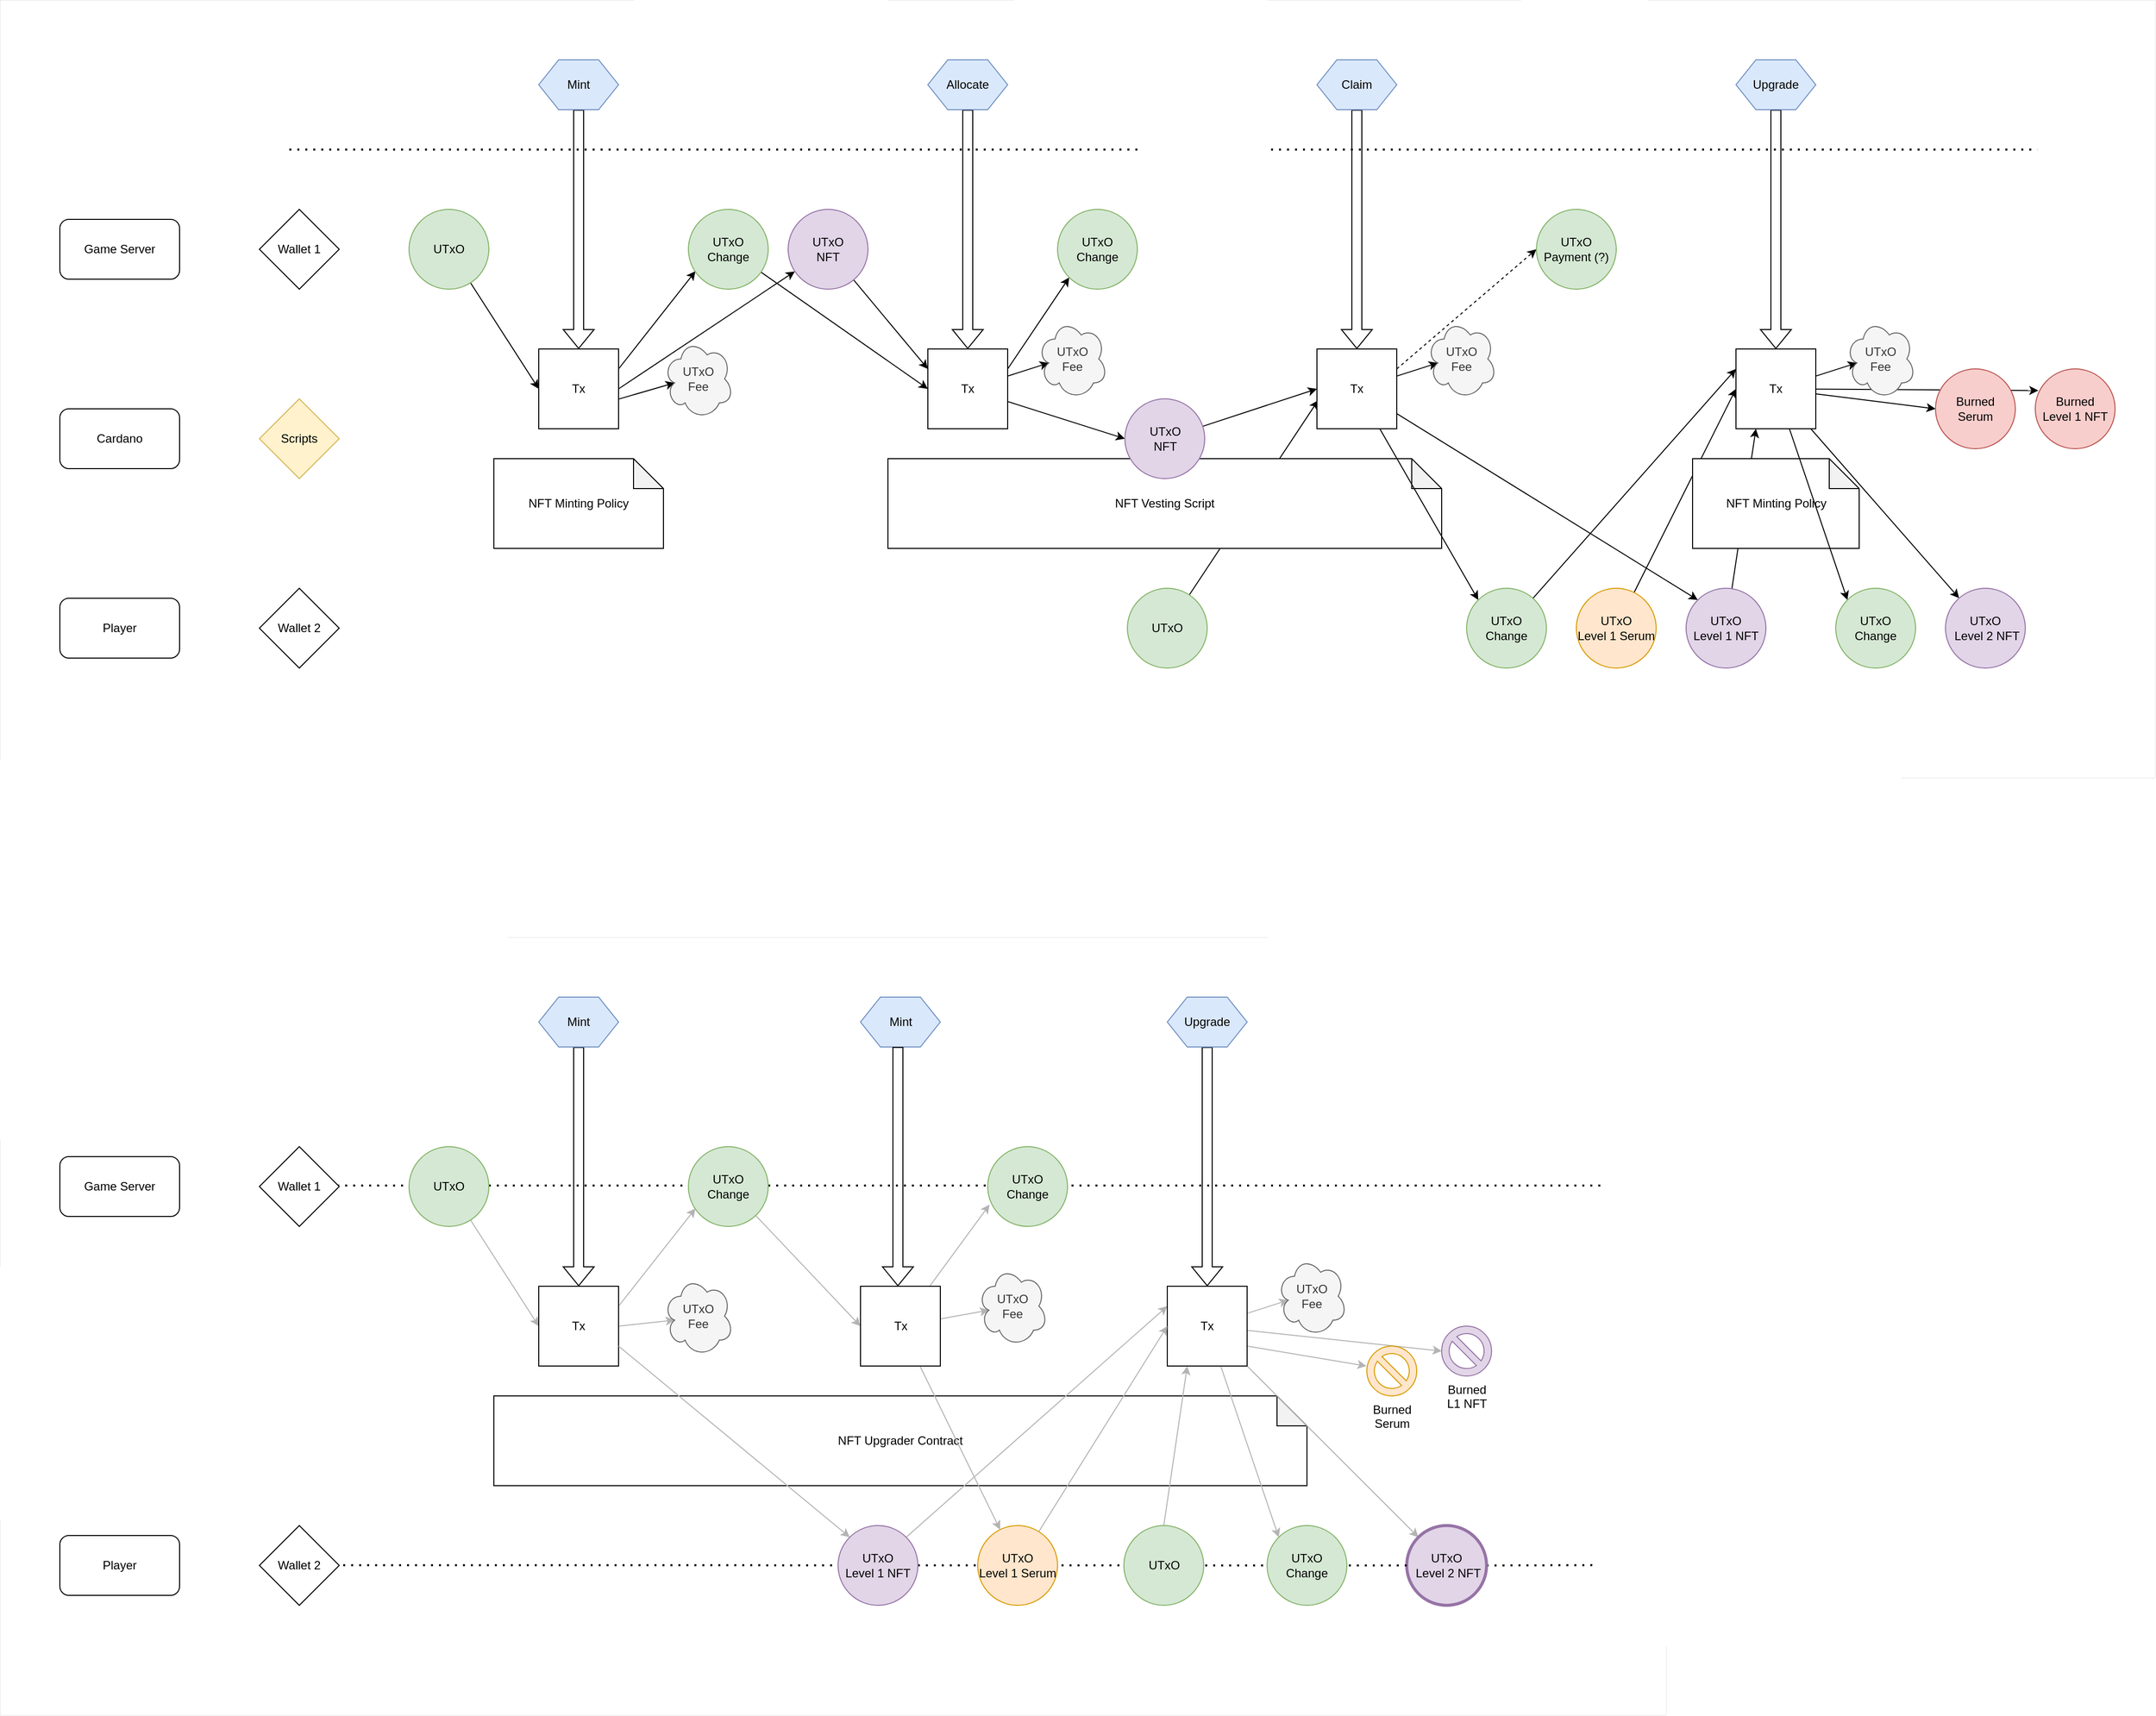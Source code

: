<mxfile version="20.5.1" type="github">
  <diagram id="_18Xu5Pd03aXYA_1ivHa" name="EUTxOs">
    <mxGraphModel dx="2900" dy="2333" grid="1" gridSize="10" guides="1" tooltips="1" connect="1" arrows="1" fold="1" page="1" pageScale="1" pageWidth="850" pageHeight="1100" math="0" shadow="0">
      <root>
        <mxCell id="0" />
        <mxCell id="1" parent="0" />
        <mxCell id="S2Ig9NhmFYQubRv06aPo-1" value="" style="rounded=0;whiteSpace=wrap;html=1;strokeWidth=0;" parent="1" vertex="1">
          <mxGeometry x="-290" y="100" width="1670" height="780" as="geometry" />
        </mxCell>
        <mxCell id="0Ks9MUrX_cMCkC2i7d9p-13" value="" style="endArrow=none;dashed=1;html=1;dashPattern=1 3;strokeWidth=2;rounded=0;startArrow=none;" edge="1" parent="1" source="S2Ig9NhmFYQubRv06aPo-54">
          <mxGeometry width="50" height="50" relative="1" as="geometry">
            <mxPoint x="-10" y="729.67" as="sourcePoint" />
            <mxPoint x="1310" y="729.67" as="targetPoint" />
          </mxGeometry>
        </mxCell>
        <mxCell id="S2Ig9NhmFYQubRv06aPo-16" value="" style="endArrow=none;dashed=1;html=1;dashPattern=1 3;strokeWidth=2;rounded=0;" parent="1" edge="1">
          <mxGeometry width="50" height="50" relative="1" as="geometry">
            <mxPoint y="349" as="sourcePoint" />
            <mxPoint x="1320" y="349" as="targetPoint" />
          </mxGeometry>
        </mxCell>
        <mxCell id="jla-XHHIiDj-JaYwLYAd-69" value="" style="rounded=0;whiteSpace=wrap;html=1;strokeWidth=0;" parent="1" vertex="1">
          <mxGeometry x="-290" y="-840" width="2160" height="780" as="geometry" />
        </mxCell>
        <mxCell id="jla-XHHIiDj-JaYwLYAd-25" style="edgeStyle=none;rounded=0;orthogonalLoop=1;jettySize=auto;html=1;entryX=0.015;entryY=0.644;entryDx=0;entryDy=0;entryPerimeter=0;" parent="1" source="jla-XHHIiDj-JaYwLYAd-24" target="jla-XHHIiDj-JaYwLYAd-20" edge="1">
          <mxGeometry relative="1" as="geometry" />
        </mxCell>
        <mxCell id="jla-XHHIiDj-JaYwLYAd-51" style="edgeStyle=none;rounded=0;orthogonalLoop=1;jettySize=auto;html=1;entryX=0;entryY=0.5;entryDx=0;entryDy=0;" parent="1" source="jla-XHHIiDj-JaYwLYAd-50" target="jla-XHHIiDj-JaYwLYAd-46" edge="1">
          <mxGeometry relative="1" as="geometry" />
        </mxCell>
        <mxCell id="jla-XHHIiDj-JaYwLYAd-47" style="edgeStyle=none;rounded=0;orthogonalLoop=1;jettySize=auto;html=1;entryX=0.25;entryY=1;entryDx=0;entryDy=0;" parent="1" source="jla-XHHIiDj-JaYwLYAd-26" target="jla-XHHIiDj-JaYwLYAd-46" edge="1">
          <mxGeometry relative="1" as="geometry" />
        </mxCell>
        <mxCell id="jla-XHHIiDj-JaYwLYAd-48" value="NFT Minting Policy" style="shape=note;whiteSpace=wrap;html=1;backgroundOutline=1;darkOpacity=0.05;" parent="1" vertex="1">
          <mxGeometry x="1406.5" y="-380" width="167" height="90" as="geometry" />
        </mxCell>
        <mxCell id="jla-XHHIiDj-JaYwLYAd-5" style="rounded=0;orthogonalLoop=1;jettySize=auto;html=1;entryX=0;entryY=0.5;entryDx=0;entryDy=0;" parent="1" source="jla-XHHIiDj-JaYwLYAd-1" target="jla-XHHIiDj-JaYwLYAd-2" edge="1">
          <mxGeometry relative="1" as="geometry" />
        </mxCell>
        <mxCell id="jla-XHHIiDj-JaYwLYAd-1" value="UTxO" style="ellipse;whiteSpace=wrap;html=1;aspect=fixed;fillColor=#d5e8d4;strokeColor=#82b366;" parent="1" vertex="1">
          <mxGeometry x="120" y="-630" width="80" height="80" as="geometry" />
        </mxCell>
        <mxCell id="jla-XHHIiDj-JaYwLYAd-11" style="edgeStyle=none;rounded=0;orthogonalLoop=1;jettySize=auto;html=1;exitX=1;exitY=0.5;exitDx=0;exitDy=0;" parent="1" source="jla-XHHIiDj-JaYwLYAd-2" target="jla-XHHIiDj-JaYwLYAd-10" edge="1">
          <mxGeometry relative="1" as="geometry" />
        </mxCell>
        <mxCell id="jla-XHHIiDj-JaYwLYAd-13" style="edgeStyle=none;rounded=0;orthogonalLoop=1;jettySize=auto;html=1;exitX=1;exitY=0.25;exitDx=0;exitDy=0;entryX=0.088;entryY=0.775;entryDx=0;entryDy=0;entryPerimeter=0;" parent="1" source="jla-XHHIiDj-JaYwLYAd-2" target="jla-XHHIiDj-JaYwLYAd-12" edge="1">
          <mxGeometry relative="1" as="geometry" />
        </mxCell>
        <mxCell id="jla-XHHIiDj-JaYwLYAd-3" value="Wallet 2" style="rhombus;whiteSpace=wrap;html=1;" parent="1" vertex="1">
          <mxGeometry x="-30" y="-250" width="80" height="80" as="geometry" />
        </mxCell>
        <mxCell id="jla-XHHIiDj-JaYwLYAd-4" value="Wallet 1" style="rhombus;whiteSpace=wrap;html=1;" parent="1" vertex="1">
          <mxGeometry x="-30" y="-630" width="80" height="80" as="geometry" />
        </mxCell>
        <mxCell id="jla-XHHIiDj-JaYwLYAd-16" style="edgeStyle=none;rounded=0;orthogonalLoop=1;jettySize=auto;html=1;entryX=0.5;entryY=0;entryDx=0;entryDy=0;shape=flexArrow;" parent="1" source="jla-XHHIiDj-JaYwLYAd-9" target="jla-XHHIiDj-JaYwLYAd-2" edge="1">
          <mxGeometry relative="1" as="geometry" />
        </mxCell>
        <mxCell id="jla-XHHIiDj-JaYwLYAd-9" value="Mint" style="shape=hexagon;perimeter=hexagonPerimeter2;whiteSpace=wrap;html=1;fixedSize=1;fillColor=#dae8fc;strokeColor=#6c8ebf;" parent="1" vertex="1">
          <mxGeometry x="250" y="-780" width="80" height="50" as="geometry" />
        </mxCell>
        <mxCell id="jla-XHHIiDj-JaYwLYAd-33" style="edgeStyle=none;rounded=0;orthogonalLoop=1;jettySize=auto;html=1;entryX=0;entryY=0.25;entryDx=0;entryDy=0;" parent="1" source="jla-XHHIiDj-JaYwLYAd-10" target="jla-XHHIiDj-JaYwLYAd-32" edge="1">
          <mxGeometry relative="1" as="geometry" />
        </mxCell>
        <mxCell id="jla-XHHIiDj-JaYwLYAd-10" value="UTxO&lt;br&gt;NFT" style="ellipse;whiteSpace=wrap;html=1;aspect=fixed;fillColor=#e1d5e7;strokeColor=#9673a6;" parent="1" vertex="1">
          <mxGeometry x="500" y="-630" width="80" height="80" as="geometry" />
        </mxCell>
        <mxCell id="jla-XHHIiDj-JaYwLYAd-37" style="edgeStyle=none;rounded=0;orthogonalLoop=1;jettySize=auto;html=1;entryX=0;entryY=0.5;entryDx=0;entryDy=0;" parent="1" source="jla-XHHIiDj-JaYwLYAd-12" target="jla-XHHIiDj-JaYwLYAd-32" edge="1">
          <mxGeometry relative="1" as="geometry" />
        </mxCell>
        <mxCell id="jla-XHHIiDj-JaYwLYAd-12" value="UTxO&lt;br&gt;Change" style="ellipse;whiteSpace=wrap;html=1;aspect=fixed;fillColor=#d5e8d4;strokeColor=#82b366;" parent="1" vertex="1">
          <mxGeometry x="400" y="-630" width="80" height="80" as="geometry" />
        </mxCell>
        <mxCell id="jla-XHHIiDj-JaYwLYAd-14" value="NFT Minting Policy" style="shape=note;whiteSpace=wrap;html=1;backgroundOutline=1;darkOpacity=0.05;" parent="1" vertex="1">
          <mxGeometry x="205" y="-380" width="170" height="90" as="geometry" />
        </mxCell>
        <mxCell id="jla-XHHIiDj-JaYwLYAd-15" value="" style="endArrow=none;dashed=1;html=1;dashPattern=1 3;strokeWidth=2;rounded=0;" parent="1" edge="1">
          <mxGeometry width="50" height="50" relative="1" as="geometry">
            <mxPoint y="-690" as="sourcePoint" />
            <mxPoint x="1752.105" y="-690" as="targetPoint" />
          </mxGeometry>
        </mxCell>
        <mxCell id="jla-XHHIiDj-JaYwLYAd-65" style="edgeStyle=none;rounded=0;orthogonalLoop=1;jettySize=auto;html=1;entryX=0.16;entryY=0.55;entryDx=0;entryDy=0;entryPerimeter=0;exitX=0.989;exitY=0.632;exitDx=0;exitDy=0;exitPerimeter=0;" parent="1" source="jla-XHHIiDj-JaYwLYAd-2" target="jla-XHHIiDj-JaYwLYAd-64" edge="1">
          <mxGeometry relative="1" as="geometry" />
        </mxCell>
        <mxCell id="jla-XHHIiDj-JaYwLYAd-2" value="Tx" style="whiteSpace=wrap;html=1;aspect=fixed;" parent="1" vertex="1">
          <mxGeometry x="250" y="-490" width="80" height="80" as="geometry" />
        </mxCell>
        <mxCell id="jla-XHHIiDj-JaYwLYAd-21" style="edgeStyle=none;shape=flexArrow;rounded=0;orthogonalLoop=1;jettySize=auto;html=1;entryX=0.5;entryY=0;entryDx=0;entryDy=0;" parent="1" source="jla-XHHIiDj-JaYwLYAd-18" target="jla-XHHIiDj-JaYwLYAd-20" edge="1">
          <mxGeometry relative="1" as="geometry" />
        </mxCell>
        <mxCell id="jla-XHHIiDj-JaYwLYAd-18" value="Claim" style="shape=hexagon;perimeter=hexagonPerimeter2;whiteSpace=wrap;html=1;fixedSize=1;fillColor=#dae8fc;strokeColor=#6c8ebf;" parent="1" vertex="1">
          <mxGeometry x="1030" y="-780" width="80" height="50" as="geometry" />
        </mxCell>
        <mxCell id="jla-XHHIiDj-JaYwLYAd-19" value="Scripts" style="rhombus;whiteSpace=wrap;html=1;fillColor=#fff2cc;strokeColor=#d6b656;" parent="1" vertex="1">
          <mxGeometry x="-30" y="-440" width="80" height="80" as="geometry" />
        </mxCell>
        <mxCell id="jla-XHHIiDj-JaYwLYAd-23" value="NFT Vesting Script" style="shape=note;whiteSpace=wrap;html=1;backgroundOutline=1;darkOpacity=0.05;" parent="1" vertex="1">
          <mxGeometry x="600" y="-380" width="555" height="90" as="geometry" />
        </mxCell>
        <mxCell id="jla-XHHIiDj-JaYwLYAd-27" style="edgeStyle=none;rounded=0;orthogonalLoop=1;jettySize=auto;html=1;entryX=0;entryY=0;entryDx=0;entryDy=0;" parent="1" source="jla-XHHIiDj-JaYwLYAd-20" target="jla-XHHIiDj-JaYwLYAd-26" edge="1">
          <mxGeometry relative="1" as="geometry" />
        </mxCell>
        <mxCell id="jla-XHHIiDj-JaYwLYAd-29" style="edgeStyle=none;rounded=0;orthogonalLoop=1;jettySize=auto;html=1;exitX=1;exitY=0.25;exitDx=0;exitDy=0;entryX=0;entryY=0.5;entryDx=0;entryDy=0;dashed=1;" parent="1" source="jla-XHHIiDj-JaYwLYAd-20" target="jla-XHHIiDj-JaYwLYAd-28" edge="1">
          <mxGeometry relative="1" as="geometry" />
        </mxCell>
        <mxCell id="jla-XHHIiDj-JaYwLYAd-43" style="edgeStyle=none;rounded=0;orthogonalLoop=1;jettySize=auto;html=1;entryX=0;entryY=0;entryDx=0;entryDy=0;" parent="1" source="jla-XHHIiDj-JaYwLYAd-20" target="jla-XHHIiDj-JaYwLYAd-42" edge="1">
          <mxGeometry relative="1" as="geometry" />
        </mxCell>
        <mxCell id="jla-XHHIiDj-JaYwLYAd-61" style="edgeStyle=none;rounded=0;orthogonalLoop=1;jettySize=auto;html=1;entryX=0.16;entryY=0.55;entryDx=0;entryDy=0;entryPerimeter=0;" parent="1" source="jla-XHHIiDj-JaYwLYAd-20" target="jla-XHHIiDj-JaYwLYAd-60" edge="1">
          <mxGeometry relative="1" as="geometry" />
        </mxCell>
        <mxCell id="jla-XHHIiDj-JaYwLYAd-20" value="Tx" style="whiteSpace=wrap;html=1;aspect=fixed;" parent="1" vertex="1">
          <mxGeometry x="1030" y="-490" width="80" height="80" as="geometry" />
        </mxCell>
        <mxCell id="jla-XHHIiDj-JaYwLYAd-24" value="UTxO" style="ellipse;whiteSpace=wrap;html=1;aspect=fixed;fillColor=#d5e8d4;strokeColor=#82b366;" parent="1" vertex="1">
          <mxGeometry x="840" y="-250" width="80" height="80" as="geometry" />
        </mxCell>
        <mxCell id="jla-XHHIiDj-JaYwLYAd-26" value="UTxO&lt;br&gt;Level 1 NFT" style="ellipse;whiteSpace=wrap;html=1;aspect=fixed;fillColor=#e1d5e7;strokeColor=#9673a6;" parent="1" vertex="1">
          <mxGeometry x="1400" y="-250" width="80" height="80" as="geometry" />
        </mxCell>
        <mxCell id="jla-XHHIiDj-JaYwLYAd-28" value="UTxO&lt;br&gt;Payment (?)" style="ellipse;whiteSpace=wrap;html=1;aspect=fixed;fillColor=#d5e8d4;strokeColor=#82b366;" parent="1" vertex="1">
          <mxGeometry x="1250" y="-630" width="80" height="80" as="geometry" />
        </mxCell>
        <mxCell id="jla-XHHIiDj-JaYwLYAd-34" style="edgeStyle=none;rounded=0;orthogonalLoop=1;jettySize=auto;html=1;entryX=0.5;entryY=0;entryDx=0;entryDy=0;shape=flexArrow;" parent="1" source="jla-XHHIiDj-JaYwLYAd-30" target="jla-XHHIiDj-JaYwLYAd-32" edge="1">
          <mxGeometry relative="1" as="geometry" />
        </mxCell>
        <mxCell id="jla-XHHIiDj-JaYwLYAd-30" value="Allocate" style="shape=hexagon;perimeter=hexagonPerimeter2;whiteSpace=wrap;html=1;fixedSize=1;fillColor=#dae8fc;strokeColor=#6c8ebf;" parent="1" vertex="1">
          <mxGeometry x="640" y="-780" width="80" height="50" as="geometry" />
        </mxCell>
        <mxCell id="jla-XHHIiDj-JaYwLYAd-36" style="edgeStyle=none;rounded=0;orthogonalLoop=1;jettySize=auto;html=1;exitX=1;exitY=0.25;exitDx=0;exitDy=0;entryX=0;entryY=1;entryDx=0;entryDy=0;" parent="1" source="jla-XHHIiDj-JaYwLYAd-32" target="jla-XHHIiDj-JaYwLYAd-35" edge="1">
          <mxGeometry relative="1" as="geometry" />
        </mxCell>
        <mxCell id="jla-XHHIiDj-JaYwLYAd-40" style="edgeStyle=none;rounded=0;orthogonalLoop=1;jettySize=auto;html=1;entryX=0;entryY=0.5;entryDx=0;entryDy=0;" parent="1" source="jla-XHHIiDj-JaYwLYAd-32" target="jla-XHHIiDj-JaYwLYAd-38" edge="1">
          <mxGeometry relative="1" as="geometry" />
        </mxCell>
        <mxCell id="jla-XHHIiDj-JaYwLYAd-63" style="edgeStyle=none;rounded=0;orthogonalLoop=1;jettySize=auto;html=1;entryX=0.16;entryY=0.55;entryDx=0;entryDy=0;entryPerimeter=0;" parent="1" source="jla-XHHIiDj-JaYwLYAd-32" target="jla-XHHIiDj-JaYwLYAd-62" edge="1">
          <mxGeometry relative="1" as="geometry" />
        </mxCell>
        <mxCell id="jla-XHHIiDj-JaYwLYAd-32" value="Tx" style="whiteSpace=wrap;html=1;aspect=fixed;" parent="1" vertex="1">
          <mxGeometry x="640" y="-490" width="80" height="80" as="geometry" />
        </mxCell>
        <mxCell id="jla-XHHIiDj-JaYwLYAd-35" value="UTxO&lt;br&gt;Change" style="ellipse;whiteSpace=wrap;html=1;aspect=fixed;fillColor=#d5e8d4;strokeColor=#82b366;" parent="1" vertex="1">
          <mxGeometry x="770" y="-630" width="80" height="80" as="geometry" />
        </mxCell>
        <mxCell id="jla-XHHIiDj-JaYwLYAd-41" style="edgeStyle=none;rounded=0;orthogonalLoop=1;jettySize=auto;html=1;entryX=0;entryY=0.5;entryDx=0;entryDy=0;" parent="1" source="jla-XHHIiDj-JaYwLYAd-38" target="jla-XHHIiDj-JaYwLYAd-20" edge="1">
          <mxGeometry relative="1" as="geometry" />
        </mxCell>
        <mxCell id="jla-XHHIiDj-JaYwLYAd-38" value="UTxO&lt;br&gt;NFT" style="ellipse;whiteSpace=wrap;html=1;aspect=fixed;fillColor=#e1d5e7;strokeColor=#9673a6;" parent="1" vertex="1">
          <mxGeometry x="837.5" y="-440" width="80" height="80" as="geometry" />
        </mxCell>
        <mxCell id="jla-XHHIiDj-JaYwLYAd-52" style="edgeStyle=none;rounded=0;orthogonalLoop=1;jettySize=auto;html=1;entryX=0;entryY=0.25;entryDx=0;entryDy=0;" parent="1" source="jla-XHHIiDj-JaYwLYAd-42" target="jla-XHHIiDj-JaYwLYAd-46" edge="1">
          <mxGeometry relative="1" as="geometry" />
        </mxCell>
        <mxCell id="jla-XHHIiDj-JaYwLYAd-42" value="UTxO&lt;br&gt;Change" style="ellipse;whiteSpace=wrap;html=1;aspect=fixed;fillColor=#d5e8d4;strokeColor=#82b366;" parent="1" vertex="1">
          <mxGeometry x="1180" y="-250" width="80" height="80" as="geometry" />
        </mxCell>
        <mxCell id="jla-XHHIiDj-JaYwLYAd-44" style="edgeStyle=none;shape=flexArrow;rounded=0;orthogonalLoop=1;jettySize=auto;html=1;entryX=0.5;entryY=0;entryDx=0;entryDy=0;" parent="1" source="jla-XHHIiDj-JaYwLYAd-45" target="jla-XHHIiDj-JaYwLYAd-46" edge="1">
          <mxGeometry relative="1" as="geometry" />
        </mxCell>
        <mxCell id="jla-XHHIiDj-JaYwLYAd-45" value="Upgrade" style="shape=hexagon;perimeter=hexagonPerimeter2;whiteSpace=wrap;html=1;fixedSize=1;fillColor=#dae8fc;strokeColor=#6c8ebf;" parent="1" vertex="1">
          <mxGeometry x="1450" y="-780" width="80" height="50" as="geometry" />
        </mxCell>
        <mxCell id="jla-XHHIiDj-JaYwLYAd-55" style="edgeStyle=none;rounded=0;orthogonalLoop=1;jettySize=auto;html=1;entryX=0;entryY=0;entryDx=0;entryDy=0;" parent="1" source="jla-XHHIiDj-JaYwLYAd-46" target="jla-XHHIiDj-JaYwLYAd-54" edge="1">
          <mxGeometry relative="1" as="geometry" />
        </mxCell>
        <mxCell id="jla-XHHIiDj-JaYwLYAd-56" style="edgeStyle=none;rounded=0;orthogonalLoop=1;jettySize=auto;html=1;" parent="1" source="jla-XHHIiDj-JaYwLYAd-46" target="jla-XHHIiDj-JaYwLYAd-53" edge="1">
          <mxGeometry relative="1" as="geometry" />
        </mxCell>
        <mxCell id="jla-XHHIiDj-JaYwLYAd-58" style="edgeStyle=none;rounded=0;orthogonalLoop=1;jettySize=auto;html=1;entryX=0.16;entryY=0.55;entryDx=0;entryDy=0;entryPerimeter=0;" parent="1" source="jla-XHHIiDj-JaYwLYAd-46" target="jla-XHHIiDj-JaYwLYAd-59" edge="1">
          <mxGeometry relative="1" as="geometry">
            <mxPoint x="1620" y="-480" as="targetPoint" />
          </mxGeometry>
        </mxCell>
        <mxCell id="jla-XHHIiDj-JaYwLYAd-73" style="edgeStyle=none;rounded=0;orthogonalLoop=1;jettySize=auto;html=1;entryX=0;entryY=0.5;entryDx=0;entryDy=0;" parent="1" source="jla-XHHIiDj-JaYwLYAd-46" target="jla-XHHIiDj-JaYwLYAd-71" edge="1">
          <mxGeometry relative="1" as="geometry" />
        </mxCell>
        <mxCell id="jla-XHHIiDj-JaYwLYAd-74" style="edgeStyle=none;rounded=0;orthogonalLoop=1;jettySize=auto;html=1;entryX=0.038;entryY=0.271;entryDx=0;entryDy=0;entryPerimeter=0;" parent="1" source="jla-XHHIiDj-JaYwLYAd-46" target="jla-XHHIiDj-JaYwLYAd-72" edge="1">
          <mxGeometry relative="1" as="geometry" />
        </mxCell>
        <mxCell id="jla-XHHIiDj-JaYwLYAd-46" value="Tx" style="whiteSpace=wrap;html=1;aspect=fixed;" parent="1" vertex="1">
          <mxGeometry x="1450" y="-490" width="80" height="80" as="geometry" />
        </mxCell>
        <mxCell id="jla-XHHIiDj-JaYwLYAd-50" value="UTxO&lt;br&gt;Level 1 Serum" style="ellipse;whiteSpace=wrap;html=1;aspect=fixed;fillColor=#ffe6cc;strokeColor=#d79b00;" parent="1" vertex="1">
          <mxGeometry x="1290" y="-250" width="80" height="80" as="geometry" />
        </mxCell>
        <mxCell id="jla-XHHIiDj-JaYwLYAd-53" value="UTxO&lt;br&gt;&amp;nbsp;Level 2 NFT" style="ellipse;whiteSpace=wrap;html=1;aspect=fixed;fillColor=#e1d5e7;strokeColor=#9673a6;" parent="1" vertex="1">
          <mxGeometry x="1660" y="-250" width="80" height="80" as="geometry" />
        </mxCell>
        <mxCell id="jla-XHHIiDj-JaYwLYAd-54" value="UTxO&lt;br&gt;Change" style="ellipse;whiteSpace=wrap;html=1;aspect=fixed;fillColor=#d5e8d4;strokeColor=#82b366;" parent="1" vertex="1">
          <mxGeometry x="1550" y="-250" width="80" height="80" as="geometry" />
        </mxCell>
        <mxCell id="jla-XHHIiDj-JaYwLYAd-59" value="UTxO &lt;br&gt;Fee" style="ellipse;shape=cloud;whiteSpace=wrap;html=1;fillColor=#f5f5f5;fontColor=#333333;strokeColor=#666666;" parent="1" vertex="1">
          <mxGeometry x="1560" y="-520" width="70" height="80" as="geometry" />
        </mxCell>
        <mxCell id="jla-XHHIiDj-JaYwLYAd-60" value="UTxO &lt;br&gt;Fee" style="ellipse;shape=cloud;whiteSpace=wrap;html=1;fillColor=#f5f5f5;fontColor=#333333;strokeColor=#666666;" parent="1" vertex="1">
          <mxGeometry x="1140" y="-520" width="70" height="80" as="geometry" />
        </mxCell>
        <mxCell id="jla-XHHIiDj-JaYwLYAd-62" value="UTxO &lt;br&gt;Fee" style="ellipse;shape=cloud;whiteSpace=wrap;html=1;fillColor=#f5f5f5;fontColor=#333333;strokeColor=#666666;" parent="1" vertex="1">
          <mxGeometry x="750" y="-520" width="70" height="80" as="geometry" />
        </mxCell>
        <mxCell id="jla-XHHIiDj-JaYwLYAd-64" value="UTxO &lt;br&gt;Fee" style="ellipse;shape=cloud;whiteSpace=wrap;html=1;fillColor=#f5f5f5;fontColor=#333333;strokeColor=#666666;" parent="1" vertex="1">
          <mxGeometry x="375" y="-500" width="70" height="80" as="geometry" />
        </mxCell>
        <mxCell id="jla-XHHIiDj-JaYwLYAd-66" value="Game Server" style="rounded=1;whiteSpace=wrap;html=1;" parent="1" vertex="1">
          <mxGeometry x="-230" y="-620" width="120" height="60" as="geometry" />
        </mxCell>
        <mxCell id="jla-XHHIiDj-JaYwLYAd-67" value="Cardano" style="rounded=1;whiteSpace=wrap;html=1;" parent="1" vertex="1">
          <mxGeometry x="-230" y="-430" width="120" height="60" as="geometry" />
        </mxCell>
        <mxCell id="jla-XHHIiDj-JaYwLYAd-68" value="Player" style="rounded=1;whiteSpace=wrap;html=1;" parent="1" vertex="1">
          <mxGeometry x="-230" y="-240" width="120" height="60" as="geometry" />
        </mxCell>
        <mxCell id="jla-XHHIiDj-JaYwLYAd-71" value="Burned&lt;br&gt;Serum" style="ellipse;whiteSpace=wrap;html=1;aspect=fixed;fillColor=#f8cecc;strokeColor=#b85450;" parent="1" vertex="1">
          <mxGeometry x="1650" y="-470" width="80" height="80" as="geometry" />
        </mxCell>
        <mxCell id="jla-XHHIiDj-JaYwLYAd-72" value="Burned&lt;br&gt;Level 1 NFT" style="ellipse;whiteSpace=wrap;html=1;aspect=fixed;fillColor=#f8cecc;strokeColor=#b85450;" parent="1" vertex="1">
          <mxGeometry x="1750" y="-470" width="80" height="80" as="geometry" />
        </mxCell>
        <mxCell id="S2Ig9NhmFYQubRv06aPo-3" style="rounded=0;orthogonalLoop=1;jettySize=auto;html=1;entryX=0;entryY=0.5;entryDx=0;entryDy=0;strokeColor=#B3B3B3;" parent="1" source="S2Ig9NhmFYQubRv06aPo-4" target="S2Ig9NhmFYQubRv06aPo-18" edge="1">
          <mxGeometry relative="1" as="geometry" />
        </mxCell>
        <mxCell id="S2Ig9NhmFYQubRv06aPo-4" value="UTxO" style="ellipse;whiteSpace=wrap;html=1;aspect=fixed;fillColor=#d5e8d4;strokeColor=#82b366;" parent="1" vertex="1">
          <mxGeometry x="120" y="310" width="80" height="80" as="geometry" />
        </mxCell>
        <mxCell id="S2Ig9NhmFYQubRv06aPo-6" style="edgeStyle=none;rounded=0;orthogonalLoop=1;jettySize=auto;html=1;exitX=1;exitY=0.25;exitDx=0;exitDy=0;entryX=0.088;entryY=0.775;entryDx=0;entryDy=0;entryPerimeter=0;strokeColor=#B3B3B3;" parent="1" source="S2Ig9NhmFYQubRv06aPo-18" target="S2Ig9NhmFYQubRv06aPo-14" edge="1">
          <mxGeometry relative="1" as="geometry" />
        </mxCell>
        <mxCell id="S2Ig9NhmFYQubRv06aPo-9" style="edgeStyle=none;rounded=0;orthogonalLoop=1;jettySize=auto;html=1;entryX=0.5;entryY=0;entryDx=0;entryDy=0;shape=flexArrow;" parent="1" source="S2Ig9NhmFYQubRv06aPo-10" target="S2Ig9NhmFYQubRv06aPo-18" edge="1">
          <mxGeometry relative="1" as="geometry" />
        </mxCell>
        <mxCell id="S2Ig9NhmFYQubRv06aPo-10" value="Mint" style="shape=hexagon;perimeter=hexagonPerimeter2;whiteSpace=wrap;html=1;fixedSize=1;fillColor=#dae8fc;strokeColor=#6c8ebf;" parent="1" vertex="1">
          <mxGeometry x="250" y="160" width="80" height="50" as="geometry" />
        </mxCell>
        <mxCell id="0Ks9MUrX_cMCkC2i7d9p-4" style="rounded=0;orthogonalLoop=1;jettySize=auto;html=1;entryX=0;entryY=0.5;entryDx=0;entryDy=0;strokeColor=#B3B3B3;" edge="1" parent="1" source="S2Ig9NhmFYQubRv06aPo-14" target="0Ks9MUrX_cMCkC2i7d9p-2">
          <mxGeometry relative="1" as="geometry" />
        </mxCell>
        <mxCell id="S2Ig9NhmFYQubRv06aPo-14" value="UTxO&lt;br&gt;Change" style="ellipse;whiteSpace=wrap;html=1;aspect=fixed;fillColor=#d5e8d4;strokeColor=#82b366;" parent="1" vertex="1">
          <mxGeometry x="400" y="310" width="80" height="80" as="geometry" />
        </mxCell>
        <mxCell id="S2Ig9NhmFYQubRv06aPo-15" value="NFT Upgrader Contract" style="shape=note;whiteSpace=wrap;html=1;backgroundOutline=1;darkOpacity=0.05;" parent="1" vertex="1">
          <mxGeometry x="205" y="560" width="815" height="90" as="geometry" />
        </mxCell>
        <mxCell id="S2Ig9NhmFYQubRv06aPo-17" style="edgeStyle=none;rounded=0;orthogonalLoop=1;jettySize=auto;html=1;entryX=0.16;entryY=0.55;entryDx=0;entryDy=0;entryPerimeter=0;exitX=1;exitY=0.5;exitDx=0;exitDy=0;strokeColor=#B3B3B3;" parent="1" source="S2Ig9NhmFYQubRv06aPo-18" target="S2Ig9NhmFYQubRv06aPo-59" edge="1">
          <mxGeometry relative="1" as="geometry" />
        </mxCell>
        <mxCell id="S2Ig9NhmFYQubRv06aPo-18" value="Tx" style="whiteSpace=wrap;html=1;aspect=fixed;" parent="1" vertex="1">
          <mxGeometry x="250" y="450" width="80" height="80" as="geometry" />
        </mxCell>
        <mxCell id="S2Ig9NhmFYQubRv06aPo-30" style="edgeStyle=none;rounded=0;orthogonalLoop=1;jettySize=auto;html=1;entryX=0.25;entryY=1;entryDx=0;entryDy=0;exitX=0.5;exitY=0;exitDx=0;exitDy=0;strokeColor=#B3B3B3;" parent="1" source="S2Ig9NhmFYQubRv06aPo-67" target="S2Ig9NhmFYQubRv06aPo-51" edge="1">
          <mxGeometry relative="1" as="geometry">
            <mxPoint x="875.934" y="690.443" as="sourcePoint" />
          </mxGeometry>
        </mxCell>
        <mxCell id="S2Ig9NhmFYQubRv06aPo-42" style="edgeStyle=none;rounded=0;orthogonalLoop=1;jettySize=auto;html=1;entryX=0;entryY=0.25;entryDx=0;entryDy=0;exitX=1;exitY=0;exitDx=0;exitDy=0;strokeColor=#B3B3B3;" parent="1" source="S2Ig9NhmFYQubRv06aPo-66" target="S2Ig9NhmFYQubRv06aPo-51" edge="1">
          <mxGeometry relative="1" as="geometry">
            <mxPoint x="663.04" y="692.96" as="sourcePoint" />
          </mxGeometry>
        </mxCell>
        <mxCell id="S2Ig9NhmFYQubRv06aPo-44" style="edgeStyle=none;shape=flexArrow;rounded=0;orthogonalLoop=1;jettySize=auto;html=1;entryX=0.5;entryY=0;entryDx=0;entryDy=0;" parent="1" source="S2Ig9NhmFYQubRv06aPo-45" target="S2Ig9NhmFYQubRv06aPo-51" edge="1">
          <mxGeometry relative="1" as="geometry" />
        </mxCell>
        <mxCell id="S2Ig9NhmFYQubRv06aPo-45" value="Upgrade" style="shape=hexagon;perimeter=hexagonPerimeter2;whiteSpace=wrap;html=1;fixedSize=1;fillColor=#dae8fc;strokeColor=#6c8ebf;" parent="1" vertex="1">
          <mxGeometry x="880" y="160" width="80" height="50" as="geometry" />
        </mxCell>
        <mxCell id="S2Ig9NhmFYQubRv06aPo-46" style="edgeStyle=none;rounded=0;orthogonalLoop=1;jettySize=auto;html=1;entryX=0;entryY=0;entryDx=0;entryDy=0;strokeColor=#B3B3B3;" parent="1" source="S2Ig9NhmFYQubRv06aPo-51" target="S2Ig9NhmFYQubRv06aPo-55" edge="1">
          <mxGeometry relative="1" as="geometry" />
        </mxCell>
        <mxCell id="S2Ig9NhmFYQubRv06aPo-47" style="edgeStyle=none;rounded=0;orthogonalLoop=1;jettySize=auto;html=1;strokeColor=#B3B3B3;" parent="1" source="S2Ig9NhmFYQubRv06aPo-51" target="S2Ig9NhmFYQubRv06aPo-54" edge="1">
          <mxGeometry relative="1" as="geometry" />
        </mxCell>
        <mxCell id="S2Ig9NhmFYQubRv06aPo-48" style="edgeStyle=none;rounded=0;orthogonalLoop=1;jettySize=auto;html=1;entryX=0.16;entryY=0.55;entryDx=0;entryDy=0;entryPerimeter=0;strokeColor=#B3B3B3;" parent="1" source="S2Ig9NhmFYQubRv06aPo-51" target="S2Ig9NhmFYQubRv06aPo-56" edge="1">
          <mxGeometry relative="1" as="geometry">
            <mxPoint x="1050" y="460" as="targetPoint" />
          </mxGeometry>
        </mxCell>
        <mxCell id="0Ks9MUrX_cMCkC2i7d9p-17" style="edgeStyle=none;rounded=0;orthogonalLoop=1;jettySize=auto;html=1;entryX=-0.008;entryY=0.4;entryDx=0;entryDy=0;entryPerimeter=0;strokeColor=#B3B3B3;" edge="1" parent="1" target="0Ks9MUrX_cMCkC2i7d9p-16">
          <mxGeometry relative="1" as="geometry">
            <mxPoint x="960" y="510" as="sourcePoint" />
          </mxGeometry>
        </mxCell>
        <mxCell id="0Ks9MUrX_cMCkC2i7d9p-19" style="edgeStyle=none;rounded=0;orthogonalLoop=1;jettySize=auto;html=1;entryX=0;entryY=0.5;entryDx=0;entryDy=0;entryPerimeter=0;strokeColor=#B3B3B3;" edge="1" parent="1" source="S2Ig9NhmFYQubRv06aPo-51" target="0Ks9MUrX_cMCkC2i7d9p-18">
          <mxGeometry relative="1" as="geometry" />
        </mxCell>
        <mxCell id="S2Ig9NhmFYQubRv06aPo-51" value="Tx" style="whiteSpace=wrap;html=1;aspect=fixed;" parent="1" vertex="1">
          <mxGeometry x="880" y="450" width="80" height="80" as="geometry" />
        </mxCell>
        <mxCell id="S2Ig9NhmFYQubRv06aPo-52" style="edgeStyle=none;rounded=0;orthogonalLoop=1;jettySize=auto;html=1;entryX=0;entryY=0.5;entryDx=0;entryDy=0;strokeColor=#B3B3B3;" parent="1" source="S2Ig9NhmFYQubRv06aPo-53" target="S2Ig9NhmFYQubRv06aPo-51" edge="1">
          <mxGeometry relative="1" as="geometry" />
        </mxCell>
        <mxCell id="S2Ig9NhmFYQubRv06aPo-56" value="UTxO &lt;br&gt;Fee" style="ellipse;shape=cloud;whiteSpace=wrap;html=1;fillColor=#f5f5f5;fontColor=#333333;strokeColor=#666666;" parent="1" vertex="1">
          <mxGeometry x="990" y="420" width="70" height="80" as="geometry" />
        </mxCell>
        <mxCell id="S2Ig9NhmFYQubRv06aPo-59" value="UTxO &lt;br&gt;Fee" style="ellipse;shape=cloud;whiteSpace=wrap;html=1;fillColor=#f5f5f5;fontColor=#333333;strokeColor=#666666;" parent="1" vertex="1">
          <mxGeometry x="375" y="440" width="70" height="80" as="geometry" />
        </mxCell>
        <mxCell id="S2Ig9NhmFYQubRv06aPo-60" value="Game Server" style="rounded=1;whiteSpace=wrap;html=1;" parent="1" vertex="1">
          <mxGeometry x="-230" y="320" width="120" height="60" as="geometry" />
        </mxCell>
        <mxCell id="S2Ig9NhmFYQubRv06aPo-62" value="Player" style="rounded=1;whiteSpace=wrap;html=1;" parent="1" vertex="1">
          <mxGeometry x="-230" y="700" width="120" height="60" as="geometry" />
        </mxCell>
        <mxCell id="0Ks9MUrX_cMCkC2i7d9p-1" value="Mint" style="shape=hexagon;perimeter=hexagonPerimeter2;whiteSpace=wrap;html=1;fixedSize=1;fillColor=#dae8fc;strokeColor=#6c8ebf;" vertex="1" parent="1">
          <mxGeometry x="572.5" y="160" width="80" height="50" as="geometry" />
        </mxCell>
        <mxCell id="0Ks9MUrX_cMCkC2i7d9p-6" style="edgeStyle=none;rounded=0;orthogonalLoop=1;jettySize=auto;html=1;entryX=0.16;entryY=0.55;entryDx=0;entryDy=0;entryPerimeter=0;strokeColor=#B3B3B3;" edge="1" parent="1" source="0Ks9MUrX_cMCkC2i7d9p-2" target="0Ks9MUrX_cMCkC2i7d9p-5">
          <mxGeometry relative="1" as="geometry" />
        </mxCell>
        <mxCell id="0Ks9MUrX_cMCkC2i7d9p-7" style="edgeStyle=none;rounded=0;orthogonalLoop=1;jettySize=auto;html=1;strokeColor=#B3B3B3;" edge="1" parent="1" source="0Ks9MUrX_cMCkC2i7d9p-2" target="S2Ig9NhmFYQubRv06aPo-53">
          <mxGeometry relative="1" as="geometry" />
        </mxCell>
        <mxCell id="0Ks9MUrX_cMCkC2i7d9p-9" style="edgeStyle=none;rounded=0;orthogonalLoop=1;jettySize=auto;html=1;entryX=0.023;entryY=0.727;entryDx=0;entryDy=0;entryPerimeter=0;strokeColor=#B3B3B3;" edge="1" parent="1" source="0Ks9MUrX_cMCkC2i7d9p-2" target="0Ks9MUrX_cMCkC2i7d9p-8">
          <mxGeometry relative="1" as="geometry" />
        </mxCell>
        <mxCell id="0Ks9MUrX_cMCkC2i7d9p-2" value="Tx" style="whiteSpace=wrap;html=1;aspect=fixed;" vertex="1" parent="1">
          <mxGeometry x="572.5" y="450" width="80" height="80" as="geometry" />
        </mxCell>
        <mxCell id="0Ks9MUrX_cMCkC2i7d9p-3" style="edgeStyle=none;rounded=0;orthogonalLoop=1;jettySize=auto;html=1;entryX=0.5;entryY=0;entryDx=0;entryDy=0;shape=flexArrow;" edge="1" parent="1">
          <mxGeometry relative="1" as="geometry">
            <mxPoint x="610" y="210" as="sourcePoint" />
            <mxPoint x="610" y="450" as="targetPoint" />
          </mxGeometry>
        </mxCell>
        <mxCell id="0Ks9MUrX_cMCkC2i7d9p-5" value="UTxO &lt;br&gt;Fee" style="ellipse;shape=cloud;whiteSpace=wrap;html=1;fillColor=#f5f5f5;fontColor=#333333;strokeColor=#666666;" vertex="1" parent="1">
          <mxGeometry x="690" y="430" width="70" height="80" as="geometry" />
        </mxCell>
        <mxCell id="0Ks9MUrX_cMCkC2i7d9p-8" value="UTxO&lt;br&gt;Change" style="ellipse;whiteSpace=wrap;html=1;aspect=fixed;fillColor=#d5e8d4;strokeColor=#82b366;" vertex="1" parent="1">
          <mxGeometry x="700" y="310" width="80" height="80" as="geometry" />
        </mxCell>
        <mxCell id="S2Ig9NhmFYQubRv06aPo-5" style="edgeStyle=none;rounded=0;orthogonalLoop=1;jettySize=auto;html=1;exitX=1;exitY=0.75;exitDx=0;exitDy=0;entryX=0;entryY=0;entryDx=0;entryDy=0;strokeColor=#B3B3B3;" parent="1" source="S2Ig9NhmFYQubRv06aPo-18" target="S2Ig9NhmFYQubRv06aPo-66" edge="1">
          <mxGeometry relative="1" as="geometry">
            <mxPoint x="1403.04" y="716.32" as="targetPoint" />
          </mxGeometry>
        </mxCell>
        <mxCell id="S2Ig9NhmFYQubRv06aPo-8" value="Wallet 1" style="rhombus;whiteSpace=wrap;html=1;" parent="1" vertex="1">
          <mxGeometry x="-30" y="310" width="80" height="80" as="geometry" />
        </mxCell>
        <mxCell id="S2Ig9NhmFYQubRv06aPo-54" value="UTxO&lt;br&gt;&amp;nbsp;Level 2 NFT" style="ellipse;whiteSpace=wrap;html=1;aspect=fixed;fillColor=#e1d5e7;strokeColor=#9673a6;strokeWidth=3;" parent="1" vertex="1">
          <mxGeometry x="1120" y="690" width="80" height="80" as="geometry" />
        </mxCell>
        <mxCell id="0Ks9MUrX_cMCkC2i7d9p-15" value="" style="endArrow=none;dashed=1;html=1;dashPattern=1 3;strokeWidth=2;rounded=0;" edge="1" parent="1" target="S2Ig9NhmFYQubRv06aPo-54">
          <mxGeometry width="50" height="50" relative="1" as="geometry">
            <mxPoint x="-10.0" y="729.67" as="sourcePoint" />
            <mxPoint x="1310" y="729.67" as="targetPoint" />
          </mxGeometry>
        </mxCell>
        <mxCell id="S2Ig9NhmFYQubRv06aPo-7" value="Wallet 2" style="rhombus;whiteSpace=wrap;html=1;" parent="1" vertex="1">
          <mxGeometry x="-30" y="690" width="80" height="80" as="geometry" />
        </mxCell>
        <mxCell id="0Ks9MUrX_cMCkC2i7d9p-18" value="Burned &lt;br&gt;L1 NFT" style="verticalLabelPosition=bottom;verticalAlign=top;html=1;shape=mxgraph.basic.no_symbol;fillColor=#e1d5e7;strokeColor=#9673a6;" vertex="1" parent="1">
          <mxGeometry x="1155" y="490" width="50" height="50" as="geometry" />
        </mxCell>
        <mxCell id="0Ks9MUrX_cMCkC2i7d9p-16" value="Burned &lt;br&gt;Serum" style="verticalLabelPosition=bottom;verticalAlign=top;html=1;shape=mxgraph.basic.no_symbol;fillColor=#ffe6cc;strokeColor=#d79b00;" vertex="1" parent="1">
          <mxGeometry x="1080" y="510" width="50" height="50" as="geometry" />
        </mxCell>
        <mxCell id="S2Ig9NhmFYQubRv06aPo-53" value="UTxO&lt;br&gt;Level 1 Serum" style="ellipse;whiteSpace=wrap;html=1;aspect=fixed;fillColor=#ffe6cc;strokeColor=#d79b00;" parent="1" vertex="1">
          <mxGeometry x="690" y="690" width="80" height="80" as="geometry" />
        </mxCell>
        <mxCell id="S2Ig9NhmFYQubRv06aPo-55" value="UTxO&lt;br&gt;Change" style="ellipse;whiteSpace=wrap;html=1;aspect=fixed;fillColor=#d5e8d4;strokeColor=#82b366;" parent="1" vertex="1">
          <mxGeometry x="980" y="690" width="80" height="80" as="geometry" />
        </mxCell>
        <mxCell id="S2Ig9NhmFYQubRv06aPo-66" value="UTxO&lt;br&gt;Level 1 NFT" style="ellipse;whiteSpace=wrap;html=1;aspect=fixed;fillColor=#e1d5e7;strokeColor=#9673a6;" parent="1" vertex="1">
          <mxGeometry x="550" y="690" width="80" height="80" as="geometry" />
        </mxCell>
        <mxCell id="S2Ig9NhmFYQubRv06aPo-67" value="UTxO" style="ellipse;whiteSpace=wrap;html=1;aspect=fixed;fillColor=#d5e8d4;strokeColor=#82b366;" parent="1" vertex="1">
          <mxGeometry x="836.5" y="690" width="80" height="80" as="geometry" />
        </mxCell>
      </root>
    </mxGraphModel>
  </diagram>
</mxfile>
